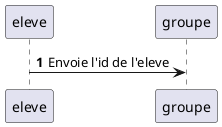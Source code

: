 @startuml
'https://plantuml.com/sequence-diagram

autonumber

eleve -> groupe: Envoie l'id de l'eleve
@enduml